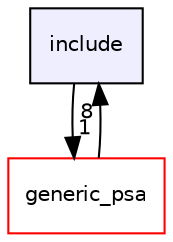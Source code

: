digraph "include" {
  compound=true
  node [ fontsize="10", fontname="Helvetica"];
  edge [ labelfontsize="10", labelfontname="Helvetica"];
  dir_d44c64559bbebec7f509842c48db8b23 [shape=box, label="include", style="filled", fillcolor="#eeeeff", pencolor="black", URL="dir_d44c64559bbebec7f509842c48db8b23.html"];
  dir_2ebe51030033e2c2ea1784a1e8217899 [shape=box label="generic_psa" fillcolor="white" style="filled" color="red" URL="dir_2ebe51030033e2c2ea1784a1e8217899.html"];
  dir_2ebe51030033e2c2ea1784a1e8217899->dir_d44c64559bbebec7f509842c48db8b23 [headlabel="8", labeldistance=1.5 headhref="dir_000000_000006.html"];
  dir_d44c64559bbebec7f509842c48db8b23->dir_2ebe51030033e2c2ea1784a1e8217899 [headlabel="1", labeldistance=1.5 headhref="dir_000006_000000.html"];
}
